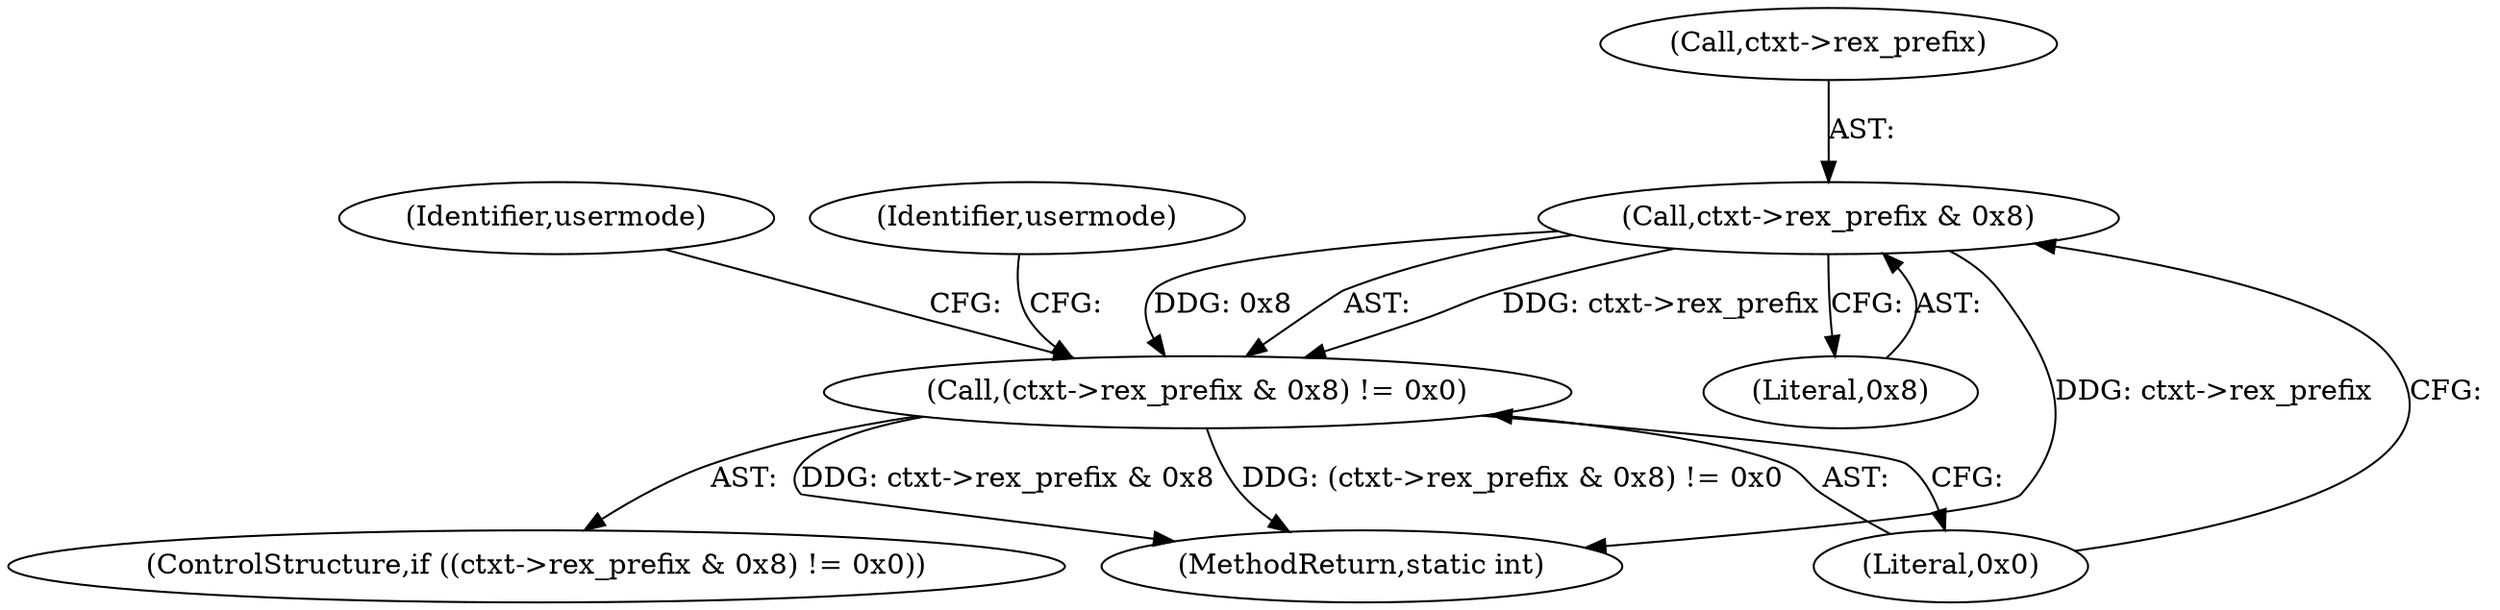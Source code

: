 digraph "0_linux_234f3ce485d54017f15cf5e0699cff4100121601_6@pointer" {
"1000146" [label="(Call,ctxt->rex_prefix & 0x8)"];
"1000145" [label="(Call,(ctxt->rex_prefix & 0x8) != 0x0)"];
"1000272" [label="(MethodReturn,static int)"];
"1000151" [label="(Literal,0x0)"];
"1000157" [label="(Identifier,usermode)"];
"1000150" [label="(Literal,0x8)"];
"1000147" [label="(Call,ctxt->rex_prefix)"];
"1000145" [label="(Call,(ctxt->rex_prefix & 0x8) != 0x0)"];
"1000144" [label="(ControlStructure,if ((ctxt->rex_prefix & 0x8) != 0x0))"];
"1000153" [label="(Identifier,usermode)"];
"1000146" [label="(Call,ctxt->rex_prefix & 0x8)"];
"1000146" -> "1000145"  [label="AST: "];
"1000146" -> "1000150"  [label="CFG: "];
"1000147" -> "1000146"  [label="AST: "];
"1000150" -> "1000146"  [label="AST: "];
"1000151" -> "1000146"  [label="CFG: "];
"1000146" -> "1000272"  [label="DDG: ctxt->rex_prefix"];
"1000146" -> "1000145"  [label="DDG: ctxt->rex_prefix"];
"1000146" -> "1000145"  [label="DDG: 0x8"];
"1000145" -> "1000144"  [label="AST: "];
"1000145" -> "1000151"  [label="CFG: "];
"1000151" -> "1000145"  [label="AST: "];
"1000153" -> "1000145"  [label="CFG: "];
"1000157" -> "1000145"  [label="CFG: "];
"1000145" -> "1000272"  [label="DDG: (ctxt->rex_prefix & 0x8) != 0x0"];
"1000145" -> "1000272"  [label="DDG: ctxt->rex_prefix & 0x8"];
}
